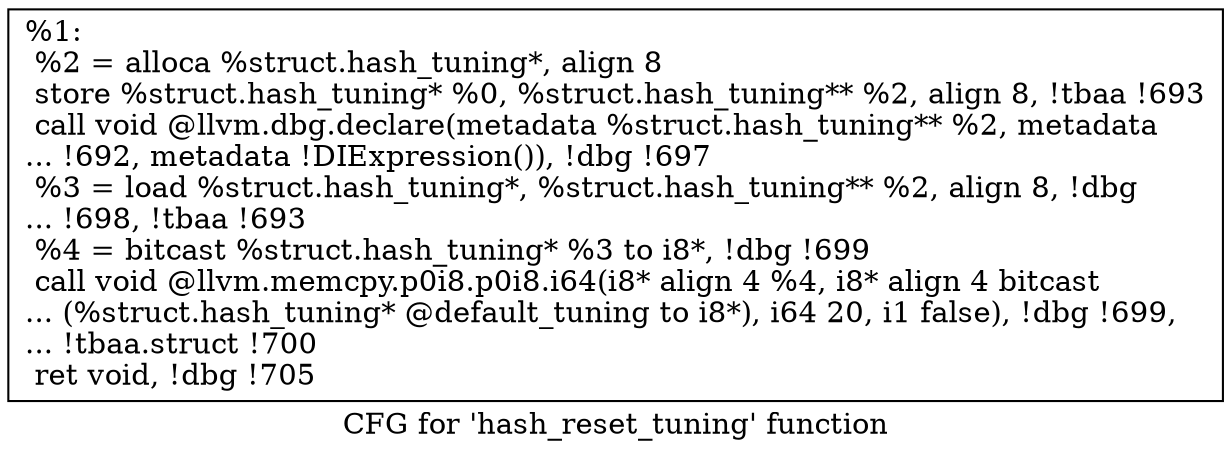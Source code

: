 digraph "CFG for 'hash_reset_tuning' function" {
	label="CFG for 'hash_reset_tuning' function";

	Node0x24dbff0 [shape=record,label="{%1:\l  %2 = alloca %struct.hash_tuning*, align 8\l  store %struct.hash_tuning* %0, %struct.hash_tuning** %2, align 8, !tbaa !693\l  call void @llvm.dbg.declare(metadata %struct.hash_tuning** %2, metadata\l... !692, metadata !DIExpression()), !dbg !697\l  %3 = load %struct.hash_tuning*, %struct.hash_tuning** %2, align 8, !dbg\l... !698, !tbaa !693\l  %4 = bitcast %struct.hash_tuning* %3 to i8*, !dbg !699\l  call void @llvm.memcpy.p0i8.p0i8.i64(i8* align 4 %4, i8* align 4 bitcast\l... (%struct.hash_tuning* @default_tuning to i8*), i64 20, i1 false), !dbg !699,\l... !tbaa.struct !700\l  ret void, !dbg !705\l}"];
}
